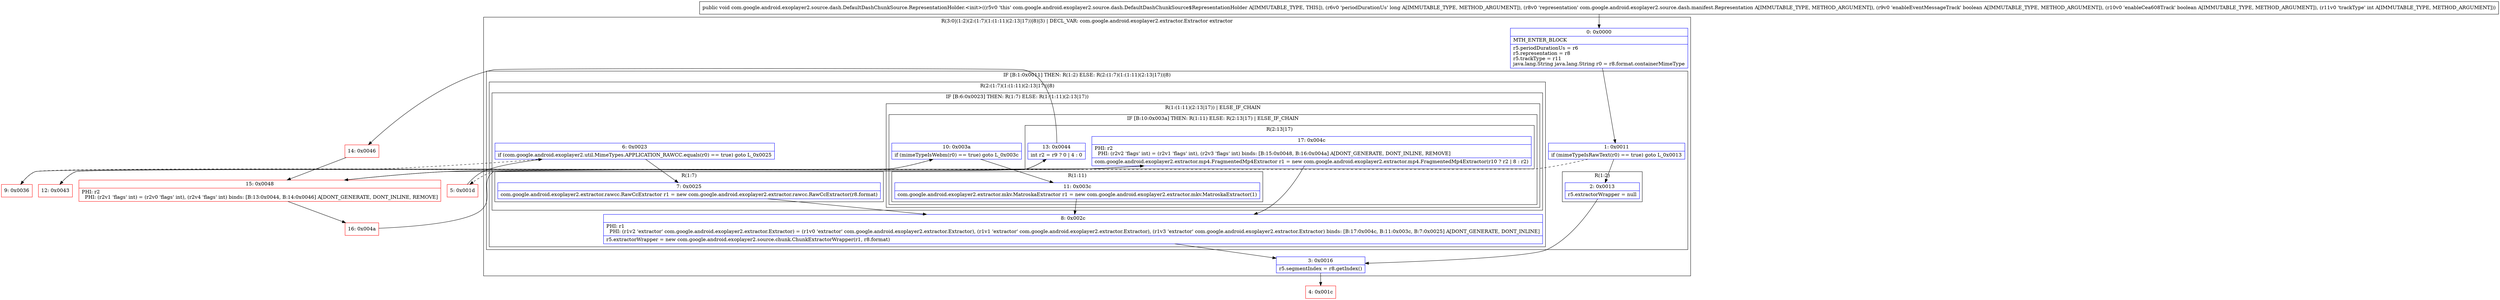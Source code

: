 digraph "CFG forcom.google.android.exoplayer2.source.dash.DefaultDashChunkSource.RepresentationHolder.\<init\>(JLcom\/google\/android\/exoplayer2\/source\/dash\/manifest\/Representation;ZZI)V" {
subgraph cluster_Region_704209200 {
label = "R(3:0|(1:2)(2:(1:7)(1:(1:11)(2:13|17))|8)|3) | DECL_VAR: com.google.android.exoplayer2.extractor.Extractor extractor\l";
node [shape=record,color=blue];
Node_0 [shape=record,label="{0\:\ 0x0000|MTH_ENTER_BLOCK\l|r5.periodDurationUs = r6\lr5.representation = r8\lr5.trackType = r11\ljava.lang.String java.lang.String r0 = r8.format.containerMimeType\l}"];
subgraph cluster_IfRegion_451908010 {
label = "IF [B:1:0x0011] THEN: R(1:2) ELSE: R(2:(1:7)(1:(1:11)(2:13|17))|8)";
node [shape=record,color=blue];
Node_1 [shape=record,label="{1\:\ 0x0011|if (mimeTypeIsRawText(r0) == true) goto L_0x0013\l}"];
subgraph cluster_Region_1122562432 {
label = "R(1:2)";
node [shape=record,color=blue];
Node_2 [shape=record,label="{2\:\ 0x0013|r5.extractorWrapper = null\l}"];
}
subgraph cluster_Region_1072755312 {
label = "R(2:(1:7)(1:(1:11)(2:13|17))|8)";
node [shape=record,color=blue];
subgraph cluster_IfRegion_117225600 {
label = "IF [B:6:0x0023] THEN: R(1:7) ELSE: R(1:(1:11)(2:13|17))";
node [shape=record,color=blue];
Node_6 [shape=record,label="{6\:\ 0x0023|if (com.google.android.exoplayer2.util.MimeTypes.APPLICATION_RAWCC.equals(r0) == true) goto L_0x0025\l}"];
subgraph cluster_Region_1996412249 {
label = "R(1:7)";
node [shape=record,color=blue];
Node_7 [shape=record,label="{7\:\ 0x0025|com.google.android.exoplayer2.extractor.rawcc.RawCcExtractor r1 = new com.google.android.exoplayer2.extractor.rawcc.RawCcExtractor(r8.format)\l}"];
}
subgraph cluster_Region_229499070 {
label = "R(1:(1:11)(2:13|17)) | ELSE_IF_CHAIN\l";
node [shape=record,color=blue];
subgraph cluster_IfRegion_297007405 {
label = "IF [B:10:0x003a] THEN: R(1:11) ELSE: R(2:13|17) | ELSE_IF_CHAIN\l";
node [shape=record,color=blue];
Node_10 [shape=record,label="{10\:\ 0x003a|if (mimeTypeIsWebm(r0) == true) goto L_0x003c\l}"];
subgraph cluster_Region_363157461 {
label = "R(1:11)";
node [shape=record,color=blue];
Node_11 [shape=record,label="{11\:\ 0x003c|com.google.android.exoplayer2.extractor.mkv.MatroskaExtractor r1 = new com.google.android.exoplayer2.extractor.mkv.MatroskaExtractor(1)\l}"];
}
subgraph cluster_Region_1939995338 {
label = "R(2:13|17)";
node [shape=record,color=blue];
Node_13 [shape=record,label="{13\:\ 0x0044|int r2 = r9 ? 0 \| 4 : 0\l}"];
Node_17 [shape=record,label="{17\:\ 0x004c|PHI: r2 \l  PHI: (r2v2 'flags' int) = (r2v1 'flags' int), (r2v3 'flags' int) binds: [B:15:0x0048, B:16:0x004a] A[DONT_GENERATE, DONT_INLINE, REMOVE]\l|com.google.android.exoplayer2.extractor.mp4.FragmentedMp4Extractor r1 = new com.google.android.exoplayer2.extractor.mp4.FragmentedMp4Extractor(r10 ? r2 \| 8 : r2)\l}"];
}
}
}
}
Node_8 [shape=record,label="{8\:\ 0x002c|PHI: r1 \l  PHI: (r1v2 'extractor' com.google.android.exoplayer2.extractor.Extractor) = (r1v0 'extractor' com.google.android.exoplayer2.extractor.Extractor), (r1v1 'extractor' com.google.android.exoplayer2.extractor.Extractor), (r1v3 'extractor' com.google.android.exoplayer2.extractor.Extractor) binds: [B:17:0x004c, B:11:0x003c, B:7:0x0025] A[DONT_GENERATE, DONT_INLINE]\l|r5.extractorWrapper = new com.google.android.exoplayer2.source.chunk.ChunkExtractorWrapper(r1, r8.format)\l}"];
}
}
Node_3 [shape=record,label="{3\:\ 0x0016|r5.segmentIndex = r8.getIndex()\l}"];
}
Node_4 [shape=record,color=red,label="{4\:\ 0x001c}"];
Node_5 [shape=record,color=red,label="{5\:\ 0x001d}"];
Node_9 [shape=record,color=red,label="{9\:\ 0x0036}"];
Node_12 [shape=record,color=red,label="{12\:\ 0x0043}"];
Node_14 [shape=record,color=red,label="{14\:\ 0x0046}"];
Node_15 [shape=record,color=red,label="{15\:\ 0x0048|PHI: r2 \l  PHI: (r2v1 'flags' int) = (r2v0 'flags' int), (r2v4 'flags' int) binds: [B:13:0x0044, B:14:0x0046] A[DONT_GENERATE, DONT_INLINE, REMOVE]\l}"];
Node_16 [shape=record,color=red,label="{16\:\ 0x004a}"];
MethodNode[shape=record,label="{public void com.google.android.exoplayer2.source.dash.DefaultDashChunkSource.RepresentationHolder.\<init\>((r5v0 'this' com.google.android.exoplayer2.source.dash.DefaultDashChunkSource$RepresentationHolder A[IMMUTABLE_TYPE, THIS]), (r6v0 'periodDurationUs' long A[IMMUTABLE_TYPE, METHOD_ARGUMENT]), (r8v0 'representation' com.google.android.exoplayer2.source.dash.manifest.Representation A[IMMUTABLE_TYPE, METHOD_ARGUMENT]), (r9v0 'enableEventMessageTrack' boolean A[IMMUTABLE_TYPE, METHOD_ARGUMENT]), (r10v0 'enableCea608Track' boolean A[IMMUTABLE_TYPE, METHOD_ARGUMENT]), (r11v0 'trackType' int A[IMMUTABLE_TYPE, METHOD_ARGUMENT])) }"];
MethodNode -> Node_0;
Node_0 -> Node_1;
Node_1 -> Node_2;
Node_1 -> Node_5[style=dashed];
Node_2 -> Node_3;
Node_6 -> Node_7;
Node_6 -> Node_9[style=dashed];
Node_7 -> Node_8;
Node_10 -> Node_11;
Node_10 -> Node_12[style=dashed];
Node_11 -> Node_8;
Node_13 -> Node_14;
Node_13 -> Node_15;
Node_17 -> Node_8;
Node_8 -> Node_3;
Node_3 -> Node_4;
Node_5 -> Node_6;
Node_9 -> Node_10;
Node_12 -> Node_13;
Node_14 -> Node_15;
Node_15 -> Node_16;
Node_15 -> Node_17;
Node_16 -> Node_17;
}

